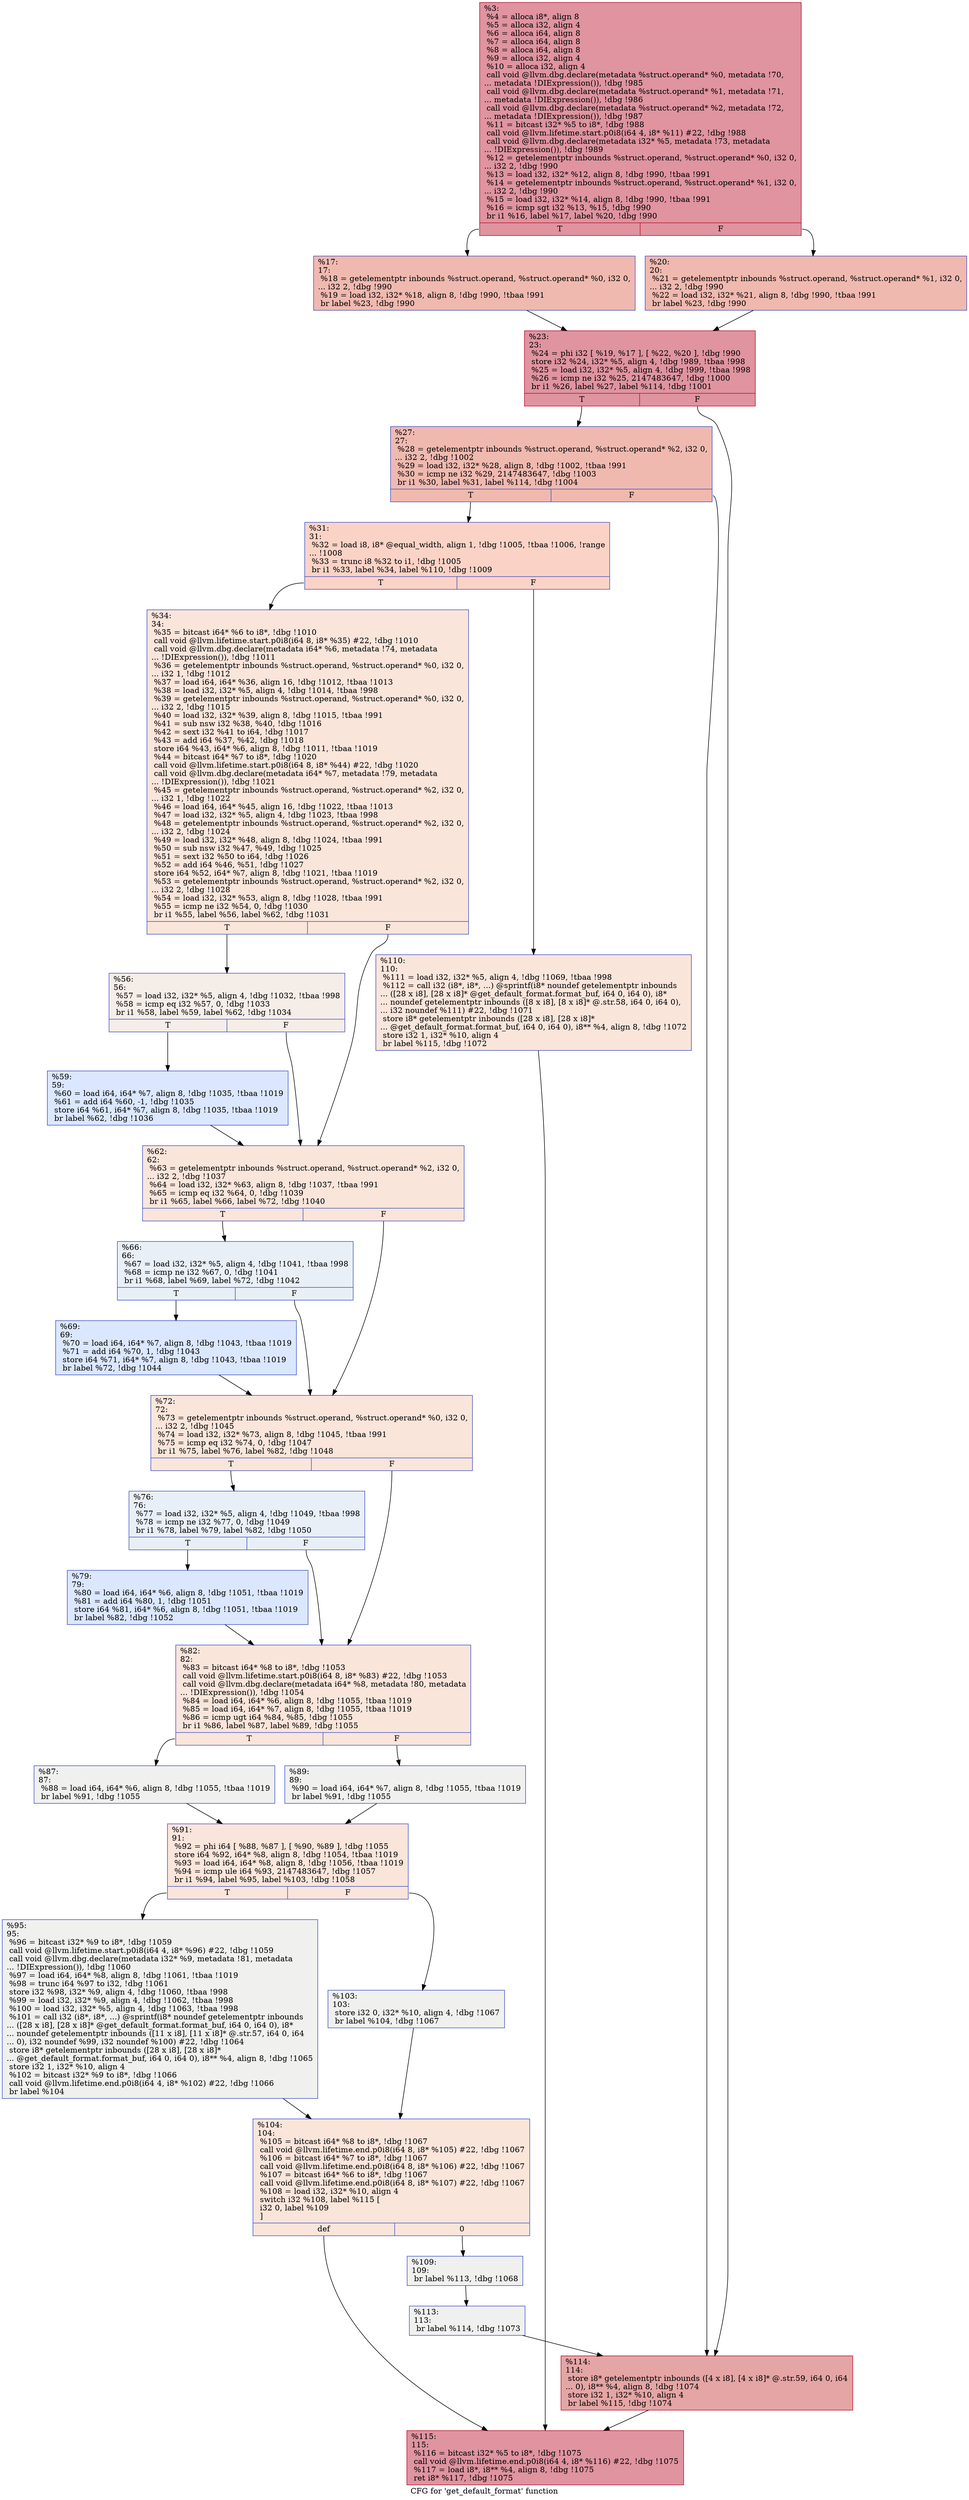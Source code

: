 digraph "CFG for 'get_default_format' function" {
	label="CFG for 'get_default_format' function";

	Node0xb90070 [shape=record,color="#b70d28ff", style=filled, fillcolor="#b70d2870",label="{%3:\l  %4 = alloca i8*, align 8\l  %5 = alloca i32, align 4\l  %6 = alloca i64, align 8\l  %7 = alloca i64, align 8\l  %8 = alloca i64, align 8\l  %9 = alloca i32, align 4\l  %10 = alloca i32, align 4\l  call void @llvm.dbg.declare(metadata %struct.operand* %0, metadata !70,\l... metadata !DIExpression()), !dbg !985\l  call void @llvm.dbg.declare(metadata %struct.operand* %1, metadata !71,\l... metadata !DIExpression()), !dbg !986\l  call void @llvm.dbg.declare(metadata %struct.operand* %2, metadata !72,\l... metadata !DIExpression()), !dbg !987\l  %11 = bitcast i32* %5 to i8*, !dbg !988\l  call void @llvm.lifetime.start.p0i8(i64 4, i8* %11) #22, !dbg !988\l  call void @llvm.dbg.declare(metadata i32* %5, metadata !73, metadata\l... !DIExpression()), !dbg !989\l  %12 = getelementptr inbounds %struct.operand, %struct.operand* %0, i32 0,\l... i32 2, !dbg !990\l  %13 = load i32, i32* %12, align 8, !dbg !990, !tbaa !991\l  %14 = getelementptr inbounds %struct.operand, %struct.operand* %1, i32 0,\l... i32 2, !dbg !990\l  %15 = load i32, i32* %14, align 8, !dbg !990, !tbaa !991\l  %16 = icmp sgt i32 %13, %15, !dbg !990\l  br i1 %16, label %17, label %20, !dbg !990\l|{<s0>T|<s1>F}}"];
	Node0xb90070:s0 -> Node0xb901a0;
	Node0xb90070:s1 -> Node0xb901f0;
	Node0xb901a0 [shape=record,color="#3d50c3ff", style=filled, fillcolor="#de614d70",label="{%17:\l17:                                               \l  %18 = getelementptr inbounds %struct.operand, %struct.operand* %0, i32 0,\l... i32 2, !dbg !990\l  %19 = load i32, i32* %18, align 8, !dbg !990, !tbaa !991\l  br label %23, !dbg !990\l}"];
	Node0xb901a0 -> Node0xb90240;
	Node0xb901f0 [shape=record,color="#3d50c3ff", style=filled, fillcolor="#de614d70",label="{%20:\l20:                                               \l  %21 = getelementptr inbounds %struct.operand, %struct.operand* %1, i32 0,\l... i32 2, !dbg !990\l  %22 = load i32, i32* %21, align 8, !dbg !990, !tbaa !991\l  br label %23, !dbg !990\l}"];
	Node0xb901f0 -> Node0xb90240;
	Node0xb90240 [shape=record,color="#b70d28ff", style=filled, fillcolor="#b70d2870",label="{%23:\l23:                                               \l  %24 = phi i32 [ %19, %17 ], [ %22, %20 ], !dbg !990\l  store i32 %24, i32* %5, align 4, !dbg !989, !tbaa !998\l  %25 = load i32, i32* %5, align 4, !dbg !999, !tbaa !998\l  %26 = icmp ne i32 %25, 2147483647, !dbg !1000\l  br i1 %26, label %27, label %114, !dbg !1001\l|{<s0>T|<s1>F}}"];
	Node0xb90240:s0 -> Node0xb90290;
	Node0xb90240:s1 -> Node0xb90920;
	Node0xb90290 [shape=record,color="#3d50c3ff", style=filled, fillcolor="#de614d70",label="{%27:\l27:                                               \l  %28 = getelementptr inbounds %struct.operand, %struct.operand* %2, i32 0,\l... i32 2, !dbg !1002\l  %29 = load i32, i32* %28, align 8, !dbg !1002, !tbaa !991\l  %30 = icmp ne i32 %29, 2147483647, !dbg !1003\l  br i1 %30, label %31, label %114, !dbg !1004\l|{<s0>T|<s1>F}}"];
	Node0xb90290:s0 -> Node0xb902e0;
	Node0xb90290:s1 -> Node0xb90920;
	Node0xb902e0 [shape=record,color="#3d50c3ff", style=filled, fillcolor="#f59c7d70",label="{%31:\l31:                                               \l  %32 = load i8, i8* @equal_width, align 1, !dbg !1005, !tbaa !1006, !range\l... !1008\l  %33 = trunc i8 %32 to i1, !dbg !1005\l  br i1 %33, label %34, label %110, !dbg !1009\l|{<s0>T|<s1>F}}"];
	Node0xb902e0:s0 -> Node0xb90330;
	Node0xb902e0:s1 -> Node0xb90880;
	Node0xb90330 [shape=record,color="#3d50c3ff", style=filled, fillcolor="#f4c5ad70",label="{%34:\l34:                                               \l  %35 = bitcast i64* %6 to i8*, !dbg !1010\l  call void @llvm.lifetime.start.p0i8(i64 8, i8* %35) #22, !dbg !1010\l  call void @llvm.dbg.declare(metadata i64* %6, metadata !74, metadata\l... !DIExpression()), !dbg !1011\l  %36 = getelementptr inbounds %struct.operand, %struct.operand* %0, i32 0,\l... i32 1, !dbg !1012\l  %37 = load i64, i64* %36, align 16, !dbg !1012, !tbaa !1013\l  %38 = load i32, i32* %5, align 4, !dbg !1014, !tbaa !998\l  %39 = getelementptr inbounds %struct.operand, %struct.operand* %0, i32 0,\l... i32 2, !dbg !1015\l  %40 = load i32, i32* %39, align 8, !dbg !1015, !tbaa !991\l  %41 = sub nsw i32 %38, %40, !dbg !1016\l  %42 = sext i32 %41 to i64, !dbg !1017\l  %43 = add i64 %37, %42, !dbg !1018\l  store i64 %43, i64* %6, align 8, !dbg !1011, !tbaa !1019\l  %44 = bitcast i64* %7 to i8*, !dbg !1020\l  call void @llvm.lifetime.start.p0i8(i64 8, i8* %44) #22, !dbg !1020\l  call void @llvm.dbg.declare(metadata i64* %7, metadata !79, metadata\l... !DIExpression()), !dbg !1021\l  %45 = getelementptr inbounds %struct.operand, %struct.operand* %2, i32 0,\l... i32 1, !dbg !1022\l  %46 = load i64, i64* %45, align 16, !dbg !1022, !tbaa !1013\l  %47 = load i32, i32* %5, align 4, !dbg !1023, !tbaa !998\l  %48 = getelementptr inbounds %struct.operand, %struct.operand* %2, i32 0,\l... i32 2, !dbg !1024\l  %49 = load i32, i32* %48, align 8, !dbg !1024, !tbaa !991\l  %50 = sub nsw i32 %47, %49, !dbg !1025\l  %51 = sext i32 %50 to i64, !dbg !1026\l  %52 = add i64 %46, %51, !dbg !1027\l  store i64 %52, i64* %7, align 8, !dbg !1021, !tbaa !1019\l  %53 = getelementptr inbounds %struct.operand, %struct.operand* %2, i32 0,\l... i32 2, !dbg !1028\l  %54 = load i32, i32* %53, align 8, !dbg !1028, !tbaa !991\l  %55 = icmp ne i32 %54, 0, !dbg !1030\l  br i1 %55, label %56, label %62, !dbg !1031\l|{<s0>T|<s1>F}}"];
	Node0xb90330:s0 -> Node0xb90380;
	Node0xb90330:s1 -> Node0xb90420;
	Node0xb90380 [shape=record,color="#3d50c3ff", style=filled, fillcolor="#e8d6cc70",label="{%56:\l56:                                               \l  %57 = load i32, i32* %5, align 4, !dbg !1032, !tbaa !998\l  %58 = icmp eq i32 %57, 0, !dbg !1033\l  br i1 %58, label %59, label %62, !dbg !1034\l|{<s0>T|<s1>F}}"];
	Node0xb90380:s0 -> Node0xb903d0;
	Node0xb90380:s1 -> Node0xb90420;
	Node0xb903d0 [shape=record,color="#3d50c3ff", style=filled, fillcolor="#aec9fc70",label="{%59:\l59:                                               \l  %60 = load i64, i64* %7, align 8, !dbg !1035, !tbaa !1019\l  %61 = add i64 %60, -1, !dbg !1035\l  store i64 %61, i64* %7, align 8, !dbg !1035, !tbaa !1019\l  br label %62, !dbg !1036\l}"];
	Node0xb903d0 -> Node0xb90420;
	Node0xb90420 [shape=record,color="#3d50c3ff", style=filled, fillcolor="#f4c5ad70",label="{%62:\l62:                                               \l  %63 = getelementptr inbounds %struct.operand, %struct.operand* %2, i32 0,\l... i32 2, !dbg !1037\l  %64 = load i32, i32* %63, align 8, !dbg !1037, !tbaa !991\l  %65 = icmp eq i32 %64, 0, !dbg !1039\l  br i1 %65, label %66, label %72, !dbg !1040\l|{<s0>T|<s1>F}}"];
	Node0xb90420:s0 -> Node0xb90470;
	Node0xb90420:s1 -> Node0xb90510;
	Node0xb90470 [shape=record,color="#3d50c3ff", style=filled, fillcolor="#cedaeb70",label="{%66:\l66:                                               \l  %67 = load i32, i32* %5, align 4, !dbg !1041, !tbaa !998\l  %68 = icmp ne i32 %67, 0, !dbg !1041\l  br i1 %68, label %69, label %72, !dbg !1042\l|{<s0>T|<s1>F}}"];
	Node0xb90470:s0 -> Node0xb904c0;
	Node0xb90470:s1 -> Node0xb90510;
	Node0xb904c0 [shape=record,color="#3d50c3ff", style=filled, fillcolor="#aec9fc70",label="{%69:\l69:                                               \l  %70 = load i64, i64* %7, align 8, !dbg !1043, !tbaa !1019\l  %71 = add i64 %70, 1, !dbg !1043\l  store i64 %71, i64* %7, align 8, !dbg !1043, !tbaa !1019\l  br label %72, !dbg !1044\l}"];
	Node0xb904c0 -> Node0xb90510;
	Node0xb90510 [shape=record,color="#3d50c3ff", style=filled, fillcolor="#f4c5ad70",label="{%72:\l72:                                               \l  %73 = getelementptr inbounds %struct.operand, %struct.operand* %0, i32 0,\l... i32 2, !dbg !1045\l  %74 = load i32, i32* %73, align 8, !dbg !1045, !tbaa !991\l  %75 = icmp eq i32 %74, 0, !dbg !1047\l  br i1 %75, label %76, label %82, !dbg !1048\l|{<s0>T|<s1>F}}"];
	Node0xb90510:s0 -> Node0xb90560;
	Node0xb90510:s1 -> Node0xb90600;
	Node0xb90560 [shape=record,color="#3d50c3ff", style=filled, fillcolor="#cedaeb70",label="{%76:\l76:                                               \l  %77 = load i32, i32* %5, align 4, !dbg !1049, !tbaa !998\l  %78 = icmp ne i32 %77, 0, !dbg !1049\l  br i1 %78, label %79, label %82, !dbg !1050\l|{<s0>T|<s1>F}}"];
	Node0xb90560:s0 -> Node0xb905b0;
	Node0xb90560:s1 -> Node0xb90600;
	Node0xb905b0 [shape=record,color="#3d50c3ff", style=filled, fillcolor="#aec9fc70",label="{%79:\l79:                                               \l  %80 = load i64, i64* %6, align 8, !dbg !1051, !tbaa !1019\l  %81 = add i64 %80, 1, !dbg !1051\l  store i64 %81, i64* %6, align 8, !dbg !1051, !tbaa !1019\l  br label %82, !dbg !1052\l}"];
	Node0xb905b0 -> Node0xb90600;
	Node0xb90600 [shape=record,color="#3d50c3ff", style=filled, fillcolor="#f4c5ad70",label="{%82:\l82:                                               \l  %83 = bitcast i64* %8 to i8*, !dbg !1053\l  call void @llvm.lifetime.start.p0i8(i64 8, i8* %83) #22, !dbg !1053\l  call void @llvm.dbg.declare(metadata i64* %8, metadata !80, metadata\l... !DIExpression()), !dbg !1054\l  %84 = load i64, i64* %6, align 8, !dbg !1055, !tbaa !1019\l  %85 = load i64, i64* %7, align 8, !dbg !1055, !tbaa !1019\l  %86 = icmp ugt i64 %84, %85, !dbg !1055\l  br i1 %86, label %87, label %89, !dbg !1055\l|{<s0>T|<s1>F}}"];
	Node0xb90600:s0 -> Node0xb90650;
	Node0xb90600:s1 -> Node0xb906a0;
	Node0xb90650 [shape=record,color="#3d50c3ff", style=filled, fillcolor="#dedcdb70",label="{%87:\l87:                                               \l  %88 = load i64, i64* %6, align 8, !dbg !1055, !tbaa !1019\l  br label %91, !dbg !1055\l}"];
	Node0xb90650 -> Node0xb906f0;
	Node0xb906a0 [shape=record,color="#3d50c3ff", style=filled, fillcolor="#dedcdb70",label="{%89:\l89:                                               \l  %90 = load i64, i64* %7, align 8, !dbg !1055, !tbaa !1019\l  br label %91, !dbg !1055\l}"];
	Node0xb906a0 -> Node0xb906f0;
	Node0xb906f0 [shape=record,color="#3d50c3ff", style=filled, fillcolor="#f4c5ad70",label="{%91:\l91:                                               \l  %92 = phi i64 [ %88, %87 ], [ %90, %89 ], !dbg !1055\l  store i64 %92, i64* %8, align 8, !dbg !1054, !tbaa !1019\l  %93 = load i64, i64* %8, align 8, !dbg !1056, !tbaa !1019\l  %94 = icmp ule i64 %93, 2147483647, !dbg !1057\l  br i1 %94, label %95, label %103, !dbg !1058\l|{<s0>T|<s1>F}}"];
	Node0xb906f0:s0 -> Node0xb90740;
	Node0xb906f0:s1 -> Node0xb90790;
	Node0xb90740 [shape=record,color="#3d50c3ff", style=filled, fillcolor="#dedcdb70",label="{%95:\l95:                                               \l  %96 = bitcast i32* %9 to i8*, !dbg !1059\l  call void @llvm.lifetime.start.p0i8(i64 4, i8* %96) #22, !dbg !1059\l  call void @llvm.dbg.declare(metadata i32* %9, metadata !81, metadata\l... !DIExpression()), !dbg !1060\l  %97 = load i64, i64* %8, align 8, !dbg !1061, !tbaa !1019\l  %98 = trunc i64 %97 to i32, !dbg !1061\l  store i32 %98, i32* %9, align 4, !dbg !1060, !tbaa !998\l  %99 = load i32, i32* %9, align 4, !dbg !1062, !tbaa !998\l  %100 = load i32, i32* %5, align 4, !dbg !1063, !tbaa !998\l  %101 = call i32 (i8*, i8*, ...) @sprintf(i8* noundef getelementptr inbounds\l... ([28 x i8], [28 x i8]* @get_default_format.format_buf, i64 0, i64 0), i8*\l... noundef getelementptr inbounds ([11 x i8], [11 x i8]* @.str.57, i64 0, i64\l... 0), i32 noundef %99, i32 noundef %100) #22, !dbg !1064\l  store i8* getelementptr inbounds ([28 x i8], [28 x i8]*\l... @get_default_format.format_buf, i64 0, i64 0), i8** %4, align 8, !dbg !1065\l  store i32 1, i32* %10, align 4\l  %102 = bitcast i32* %9 to i8*, !dbg !1066\l  call void @llvm.lifetime.end.p0i8(i64 4, i8* %102) #22, !dbg !1066\l  br label %104\l}"];
	Node0xb90740 -> Node0xb907e0;
	Node0xb90790 [shape=record,color="#3d50c3ff", style=filled, fillcolor="#dedcdb70",label="{%103:\l103:                                              \l  store i32 0, i32* %10, align 4, !dbg !1067\l  br label %104, !dbg !1067\l}"];
	Node0xb90790 -> Node0xb907e0;
	Node0xb907e0 [shape=record,color="#3d50c3ff", style=filled, fillcolor="#f4c5ad70",label="{%104:\l104:                                              \l  %105 = bitcast i64* %8 to i8*, !dbg !1067\l  call void @llvm.lifetime.end.p0i8(i64 8, i8* %105) #22, !dbg !1067\l  %106 = bitcast i64* %7 to i8*, !dbg !1067\l  call void @llvm.lifetime.end.p0i8(i64 8, i8* %106) #22, !dbg !1067\l  %107 = bitcast i64* %6 to i8*, !dbg !1067\l  call void @llvm.lifetime.end.p0i8(i64 8, i8* %107) #22, !dbg !1067\l  %108 = load i32, i32* %10, align 4\l  switch i32 %108, label %115 [\l    i32 0, label %109\l  ]\l|{<s0>def|<s1>0}}"];
	Node0xb907e0:s0 -> Node0xb90970;
	Node0xb907e0:s1 -> Node0xb90830;
	Node0xb90830 [shape=record,color="#3d50c3ff", style=filled, fillcolor="#dedcdb70",label="{%109:\l109:                                              \l  br label %113, !dbg !1068\l}"];
	Node0xb90830 -> Node0xb908d0;
	Node0xb90880 [shape=record,color="#3d50c3ff", style=filled, fillcolor="#f4c5ad70",label="{%110:\l110:                                              \l  %111 = load i32, i32* %5, align 4, !dbg !1069, !tbaa !998\l  %112 = call i32 (i8*, i8*, ...) @sprintf(i8* noundef getelementptr inbounds\l... ([28 x i8], [28 x i8]* @get_default_format.format_buf, i64 0, i64 0), i8*\l... noundef getelementptr inbounds ([8 x i8], [8 x i8]* @.str.58, i64 0, i64 0),\l... i32 noundef %111) #22, !dbg !1071\l  store i8* getelementptr inbounds ([28 x i8], [28 x i8]*\l... @get_default_format.format_buf, i64 0, i64 0), i8** %4, align 8, !dbg !1072\l  store i32 1, i32* %10, align 4\l  br label %115, !dbg !1072\l}"];
	Node0xb90880 -> Node0xb90970;
	Node0xb908d0 [shape=record,color="#3d50c3ff", style=filled, fillcolor="#dedcdb70",label="{%113:\l113:                                              \l  br label %114, !dbg !1073\l}"];
	Node0xb908d0 -> Node0xb90920;
	Node0xb90920 [shape=record,color="#b70d28ff", style=filled, fillcolor="#c5333470",label="{%114:\l114:                                              \l  store i8* getelementptr inbounds ([4 x i8], [4 x i8]* @.str.59, i64 0, i64\l... 0), i8** %4, align 8, !dbg !1074\l  store i32 1, i32* %10, align 4\l  br label %115, !dbg !1074\l}"];
	Node0xb90920 -> Node0xb90970;
	Node0xb90970 [shape=record,color="#b70d28ff", style=filled, fillcolor="#b70d2870",label="{%115:\l115:                                              \l  %116 = bitcast i32* %5 to i8*, !dbg !1075\l  call void @llvm.lifetime.end.p0i8(i64 4, i8* %116) #22, !dbg !1075\l  %117 = load i8*, i8** %4, align 8, !dbg !1075\l  ret i8* %117, !dbg !1075\l}"];
}
